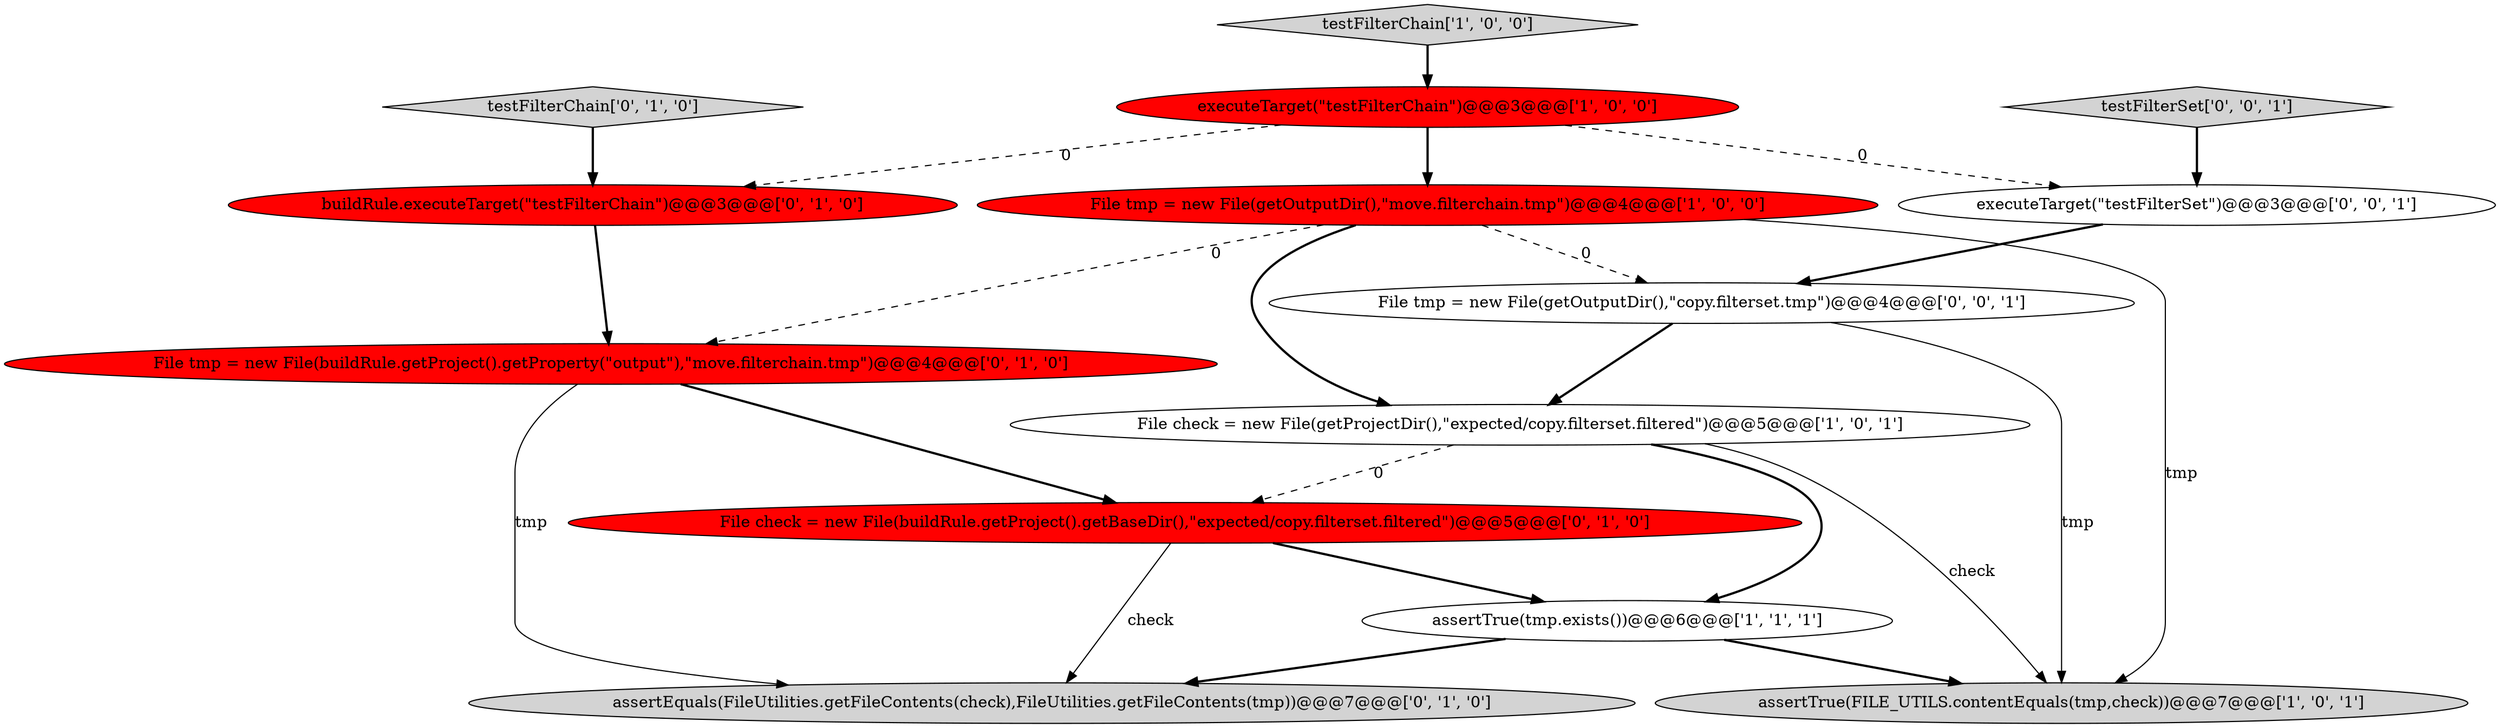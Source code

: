 digraph {
10 [style = filled, label = "File check = new File(buildRule.getProject().getBaseDir(),\"expected/copy.filterset.filtered\")@@@5@@@['0', '1', '0']", fillcolor = red, shape = ellipse image = "AAA1AAABBB2BBB"];
7 [style = filled, label = "assertEquals(FileUtilities.getFileContents(check),FileUtilities.getFileContents(tmp))@@@7@@@['0', '1', '0']", fillcolor = lightgray, shape = ellipse image = "AAA0AAABBB2BBB"];
3 [style = filled, label = "File check = new File(getProjectDir(),\"expected/copy.filterset.filtered\")@@@5@@@['1', '0', '1']", fillcolor = white, shape = ellipse image = "AAA0AAABBB1BBB"];
9 [style = filled, label = "buildRule.executeTarget(\"testFilterChain\")@@@3@@@['0', '1', '0']", fillcolor = red, shape = ellipse image = "AAA1AAABBB2BBB"];
11 [style = filled, label = "File tmp = new File(getOutputDir(),\"copy.filterset.tmp\")@@@4@@@['0', '0', '1']", fillcolor = white, shape = ellipse image = "AAA0AAABBB3BBB"];
1 [style = filled, label = "File tmp = new File(getOutputDir(),\"move.filterchain.tmp\")@@@4@@@['1', '0', '0']", fillcolor = red, shape = ellipse image = "AAA1AAABBB1BBB"];
12 [style = filled, label = "executeTarget(\"testFilterSet\")@@@3@@@['0', '0', '1']", fillcolor = white, shape = ellipse image = "AAA0AAABBB3BBB"];
4 [style = filled, label = "assertTrue(tmp.exists())@@@6@@@['1', '1', '1']", fillcolor = white, shape = ellipse image = "AAA0AAABBB1BBB"];
13 [style = filled, label = "testFilterSet['0', '0', '1']", fillcolor = lightgray, shape = diamond image = "AAA0AAABBB3BBB"];
0 [style = filled, label = "executeTarget(\"testFilterChain\")@@@3@@@['1', '0', '0']", fillcolor = red, shape = ellipse image = "AAA1AAABBB1BBB"];
6 [style = filled, label = "testFilterChain['0', '1', '0']", fillcolor = lightgray, shape = diamond image = "AAA0AAABBB2BBB"];
8 [style = filled, label = "File tmp = new File(buildRule.getProject().getProperty(\"output\"),\"move.filterchain.tmp\")@@@4@@@['0', '1', '0']", fillcolor = red, shape = ellipse image = "AAA1AAABBB2BBB"];
5 [style = filled, label = "assertTrue(FILE_UTILS.contentEquals(tmp,check))@@@7@@@['1', '0', '1']", fillcolor = lightgray, shape = ellipse image = "AAA0AAABBB1BBB"];
2 [style = filled, label = "testFilterChain['1', '0', '0']", fillcolor = lightgray, shape = diamond image = "AAA0AAABBB1BBB"];
8->10 [style = bold, label=""];
11->5 [style = solid, label="tmp"];
12->11 [style = bold, label=""];
1->3 [style = bold, label=""];
0->12 [style = dashed, label="0"];
9->8 [style = bold, label=""];
3->4 [style = bold, label=""];
8->7 [style = solid, label="tmp"];
4->7 [style = bold, label=""];
2->0 [style = bold, label=""];
13->12 [style = bold, label=""];
11->3 [style = bold, label=""];
1->11 [style = dashed, label="0"];
0->1 [style = bold, label=""];
10->4 [style = bold, label=""];
1->5 [style = solid, label="tmp"];
1->8 [style = dashed, label="0"];
10->7 [style = solid, label="check"];
3->10 [style = dashed, label="0"];
0->9 [style = dashed, label="0"];
6->9 [style = bold, label=""];
4->5 [style = bold, label=""];
3->5 [style = solid, label="check"];
}
